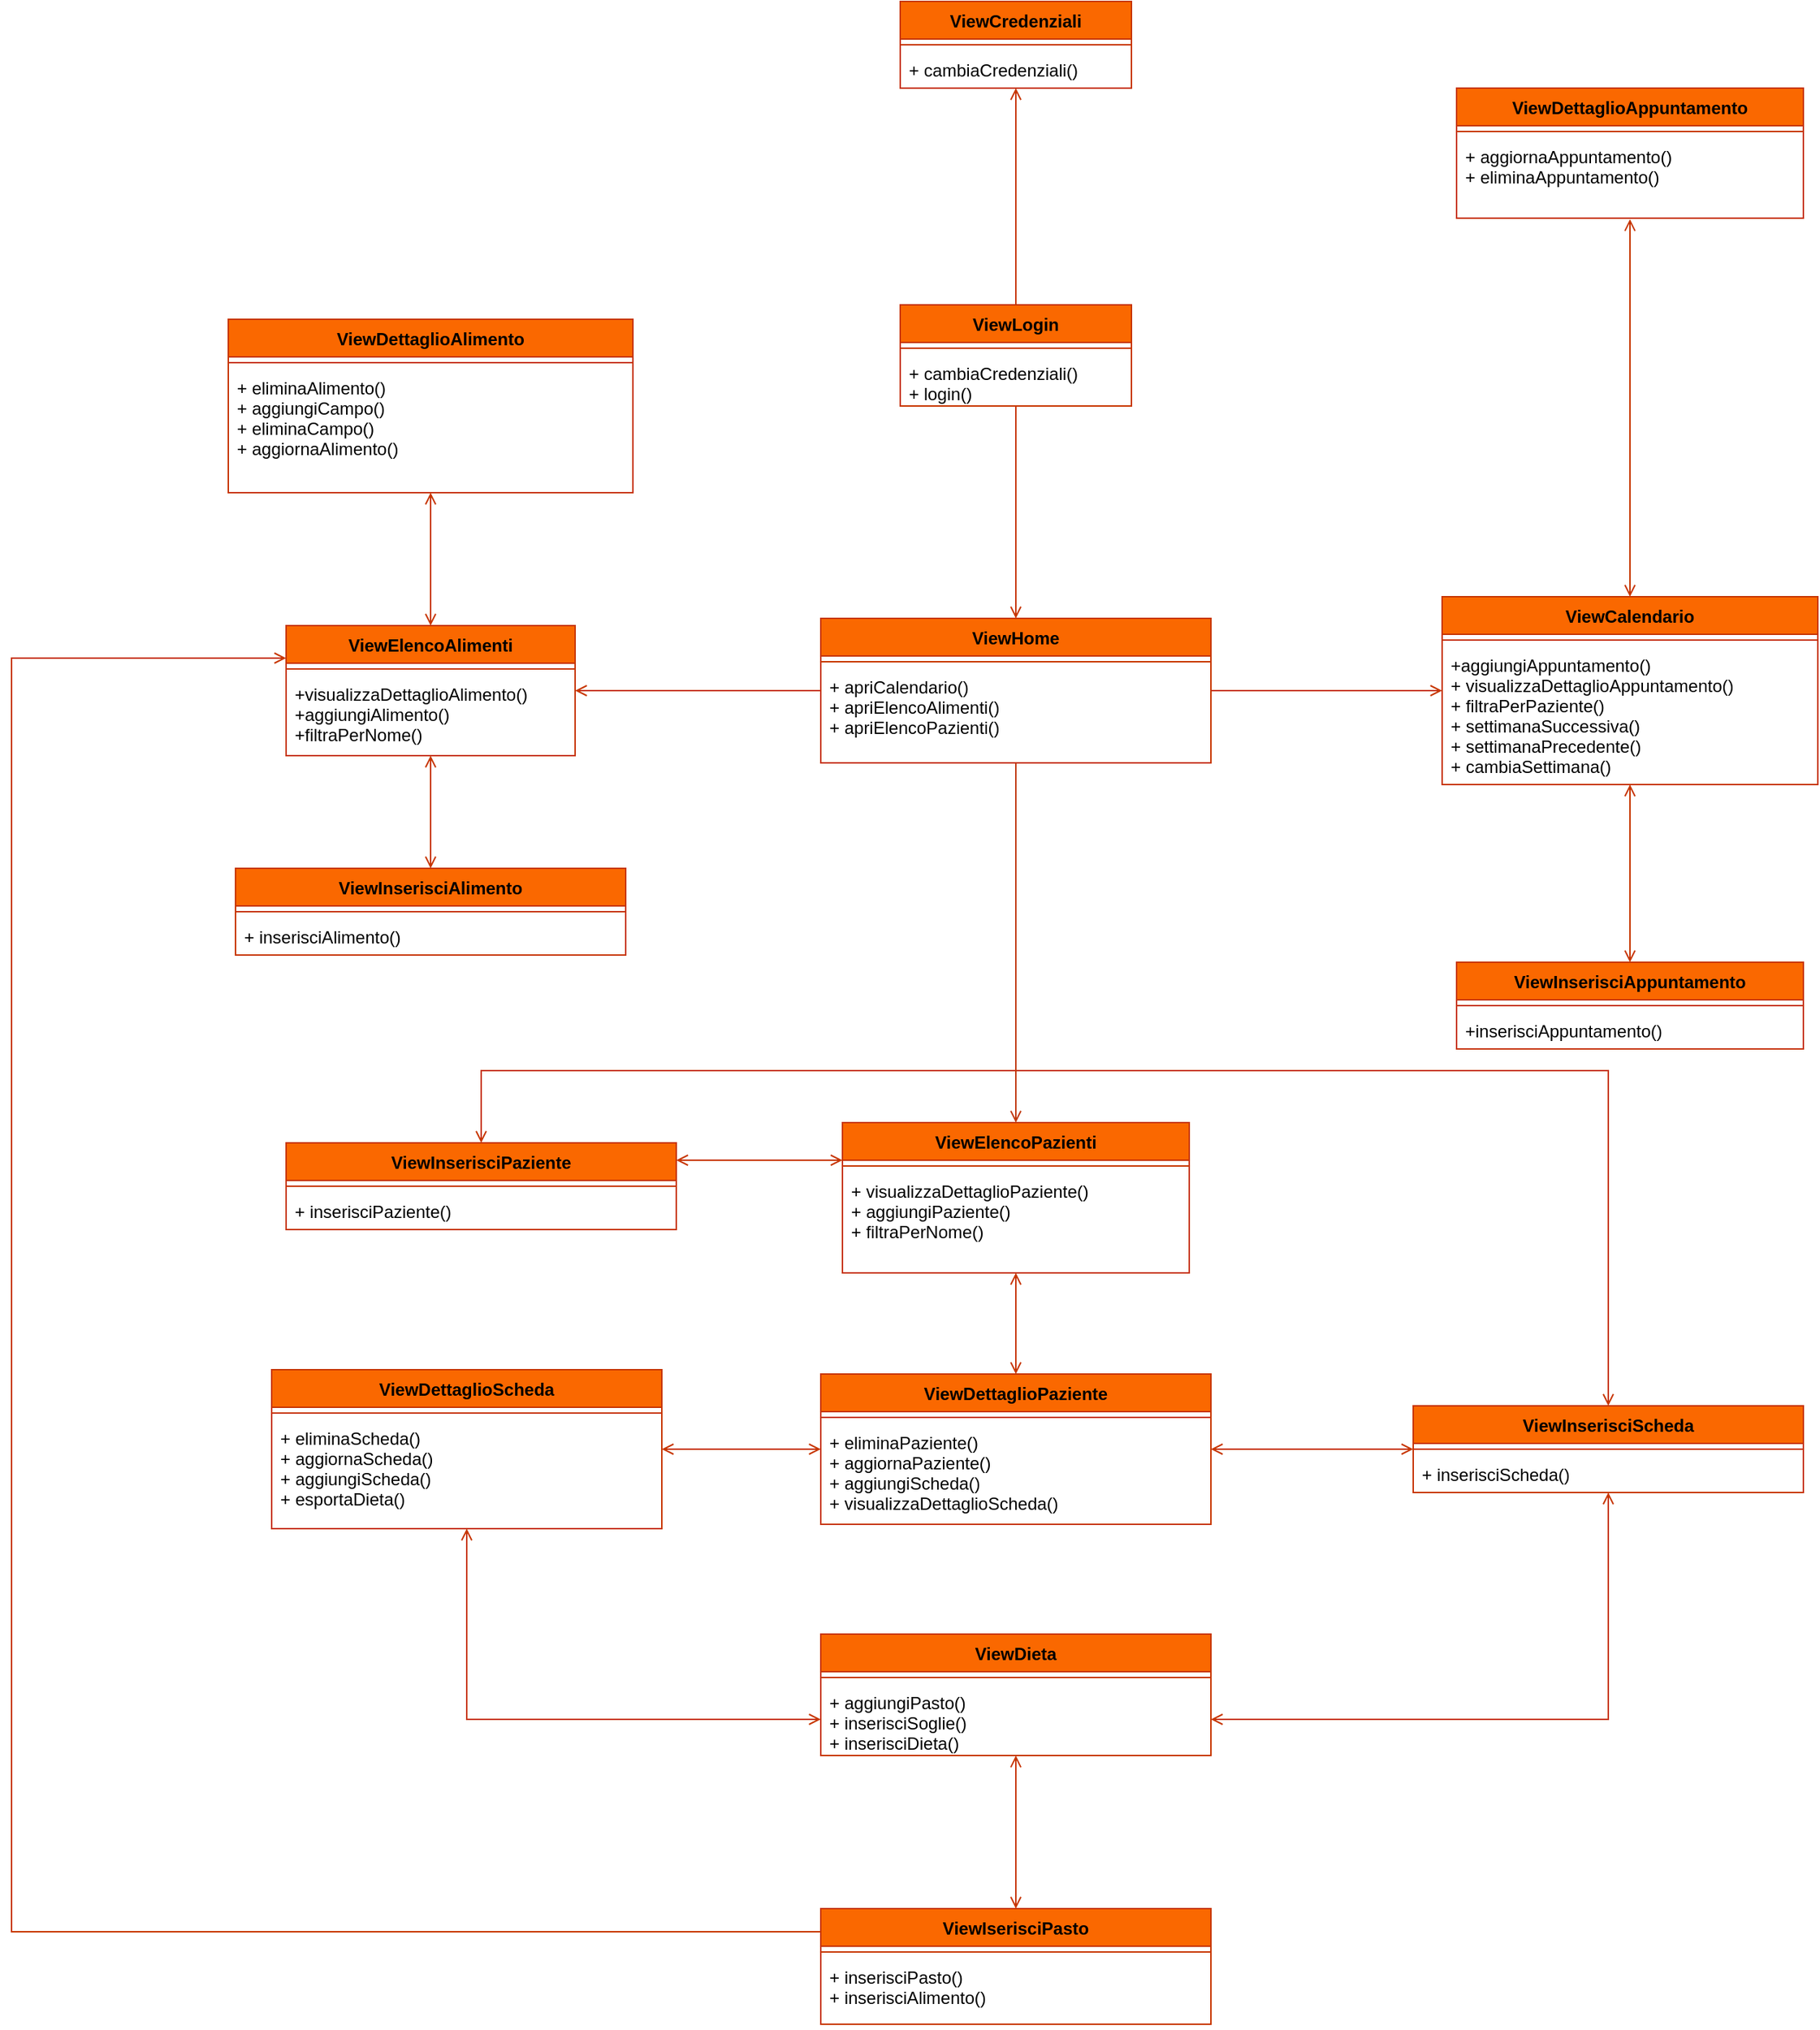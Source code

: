 <mxfile version="18.1.1" type="device"><diagram id="C5RBs43oDa-KdzZeNtuy" name="Page-1"><mxGraphModel dx="1718" dy="1196" grid="1" gridSize="10" guides="1" tooltips="1" connect="1" arrows="1" fold="1" page="1" pageScale="1" pageWidth="827" pageHeight="1169" math="0" shadow="0"><root><mxCell id="WIyWlLk6GJQsqaUBKTNV-0"/><mxCell id="WIyWlLk6GJQsqaUBKTNV-1" parent="WIyWlLk6GJQsqaUBKTNV-0"/><mxCell id="tOcEHyBJtqJElB4d9pZx-64" style="edgeStyle=orthogonalEdgeStyle;rounded=0;orthogonalLoop=1;jettySize=auto;html=1;startArrow=open;startFill=0;endArrow=open;endFill=0;fillColor=#fa6800;strokeColor=#C73500;" edge="1" parent="WIyWlLk6GJQsqaUBKTNV-1" source="tOcEHyBJtqJElB4d9pZx-0" target="tOcEHyBJtqJElB4d9pZx-56"><mxGeometry relative="1" as="geometry"/></mxCell><mxCell id="tOcEHyBJtqJElB4d9pZx-65" style="edgeStyle=orthogonalEdgeStyle;rounded=0;orthogonalLoop=1;jettySize=auto;html=1;startArrow=open;startFill=0;endArrow=open;endFill=0;fillColor=#fa6800;strokeColor=#C73500;" edge="1" parent="WIyWlLk6GJQsqaUBKTNV-1" source="tOcEHyBJtqJElB4d9pZx-0" target="tOcEHyBJtqJElB4d9pZx-12"><mxGeometry relative="1" as="geometry"/></mxCell><mxCell id="tOcEHyBJtqJElB4d9pZx-0" value="ViewElencoAlimenti" style="swimlane;fontStyle=1;align=center;verticalAlign=top;childLayout=stackLayout;horizontal=1;startSize=26;horizontalStack=0;resizeParent=1;resizeParentMax=0;resizeLast=0;collapsible=1;marginBottom=0;fillColor=#fa6800;fontColor=#000000;strokeColor=#C73500;" vertex="1" parent="WIyWlLk6GJQsqaUBKTNV-1"><mxGeometry x="-690" y="322" width="200" height="90" as="geometry"/></mxCell><mxCell id="tOcEHyBJtqJElB4d9pZx-2" value="" style="line;strokeWidth=1;fillColor=#fa6800;align=left;verticalAlign=middle;spacingTop=-1;spacingLeft=3;spacingRight=3;rotatable=0;labelPosition=right;points=[];portConstraint=eastwest;fontColor=#000000;strokeColor=#C73500;" vertex="1" parent="tOcEHyBJtqJElB4d9pZx-0"><mxGeometry y="26" width="200" height="8" as="geometry"/></mxCell><mxCell id="tOcEHyBJtqJElB4d9pZx-3" value="+visualizzaDettaglioAlimento()&#10;+aggiungiAlimento()&#10;+filtraPerNome()" style="text;strokeColor=none;fillColor=none;align=left;verticalAlign=top;spacingLeft=4;spacingRight=4;overflow=hidden;rotatable=0;points=[[0,0.5],[1,0.5]];portConstraint=eastwest;" vertex="1" parent="tOcEHyBJtqJElB4d9pZx-0"><mxGeometry y="34" width="200" height="56" as="geometry"/></mxCell><mxCell id="tOcEHyBJtqJElB4d9pZx-71" style="edgeStyle=orthogonalEdgeStyle;rounded=0;orthogonalLoop=1;jettySize=auto;html=1;entryX=0.5;entryY=0;entryDx=0;entryDy=0;startArrow=none;startFill=0;endArrow=open;endFill=0;fillColor=#fa6800;strokeColor=#C73500;" edge="1" parent="WIyWlLk6GJQsqaUBKTNV-1" source="tOcEHyBJtqJElB4d9pZx-4" target="tOcEHyBJtqJElB4d9pZx-52"><mxGeometry relative="1" as="geometry"/></mxCell><mxCell id="tOcEHyBJtqJElB4d9pZx-72" style="edgeStyle=orthogonalEdgeStyle;rounded=0;orthogonalLoop=1;jettySize=auto;html=1;startArrow=none;startFill=0;endArrow=open;endFill=0;fillColor=#fa6800;strokeColor=#C73500;" edge="1" parent="WIyWlLk6GJQsqaUBKTNV-1" source="tOcEHyBJtqJElB4d9pZx-4" target="tOcEHyBJtqJElB4d9pZx-8"><mxGeometry relative="1" as="geometry"/></mxCell><mxCell id="tOcEHyBJtqJElB4d9pZx-4" value="ViewLogin" style="swimlane;fontStyle=1;align=center;verticalAlign=top;childLayout=stackLayout;horizontal=1;startSize=26;horizontalStack=0;resizeParent=1;resizeParentMax=0;resizeLast=0;collapsible=1;marginBottom=0;fillColor=#fa6800;fontColor=#000000;strokeColor=#C73500;" vertex="1" parent="WIyWlLk6GJQsqaUBKTNV-1"><mxGeometry x="-265" y="100" width="160" height="70" as="geometry"/></mxCell><mxCell id="tOcEHyBJtqJElB4d9pZx-6" value="" style="line;strokeWidth=1;fillColor=#fa6800;align=left;verticalAlign=middle;spacingTop=-1;spacingLeft=3;spacingRight=3;rotatable=0;labelPosition=right;points=[];portConstraint=eastwest;fontColor=#000000;strokeColor=#C73500;" vertex="1" parent="tOcEHyBJtqJElB4d9pZx-4"><mxGeometry y="26" width="160" height="8" as="geometry"/></mxCell><mxCell id="tOcEHyBJtqJElB4d9pZx-7" value="+ cambiaCredenziali()&#10;+ login()" style="text;strokeColor=none;fillColor=none;align=left;verticalAlign=top;spacingLeft=4;spacingRight=4;overflow=hidden;rotatable=0;points=[[0,0.5],[1,0.5]];portConstraint=eastwest;" vertex="1" parent="tOcEHyBJtqJElB4d9pZx-4"><mxGeometry y="34" width="160" height="36" as="geometry"/></mxCell><mxCell id="tOcEHyBJtqJElB4d9pZx-8" value="ViewCredenziali&#10;" style="swimlane;fontStyle=1;align=center;verticalAlign=top;childLayout=stackLayout;horizontal=1;startSize=26;horizontalStack=0;resizeParent=1;resizeParentMax=0;resizeLast=0;collapsible=1;marginBottom=0;fillColor=#fa6800;fontColor=#000000;strokeColor=#C73500;" vertex="1" parent="WIyWlLk6GJQsqaUBKTNV-1"><mxGeometry x="-265" y="-110" width="160" height="60" as="geometry"/></mxCell><mxCell id="tOcEHyBJtqJElB4d9pZx-10" value="" style="line;strokeWidth=1;fillColor=#fa6800;align=left;verticalAlign=middle;spacingTop=-1;spacingLeft=3;spacingRight=3;rotatable=0;labelPosition=right;points=[];portConstraint=eastwest;fontColor=#000000;strokeColor=#C73500;" vertex="1" parent="tOcEHyBJtqJElB4d9pZx-8"><mxGeometry y="26" width="160" height="8" as="geometry"/></mxCell><mxCell id="tOcEHyBJtqJElB4d9pZx-11" value="+ cambiaCredenziali()" style="text;strokeColor=none;fillColor=none;align=left;verticalAlign=top;spacingLeft=4;spacingRight=4;overflow=hidden;rotatable=0;points=[[0,0.5],[1,0.5]];portConstraint=eastwest;" vertex="1" parent="tOcEHyBJtqJElB4d9pZx-8"><mxGeometry y="34" width="160" height="26" as="geometry"/></mxCell><mxCell id="tOcEHyBJtqJElB4d9pZx-12" value="ViewDettaglioAlimento" style="swimlane;fontStyle=1;align=center;verticalAlign=top;childLayout=stackLayout;horizontal=1;startSize=26;horizontalStack=0;resizeParent=1;resizeParentMax=0;resizeLast=0;collapsible=1;marginBottom=0;fillColor=#fa6800;fontColor=#000000;strokeColor=#C73500;" vertex="1" parent="WIyWlLk6GJQsqaUBKTNV-1"><mxGeometry x="-730" y="110" width="280" height="120" as="geometry"/></mxCell><mxCell id="tOcEHyBJtqJElB4d9pZx-14" value="" style="line;strokeWidth=1;fillColor=#fa6800;align=left;verticalAlign=middle;spacingTop=-1;spacingLeft=3;spacingRight=3;rotatable=0;labelPosition=right;points=[];portConstraint=eastwest;fontColor=#000000;strokeColor=#C73500;" vertex="1" parent="tOcEHyBJtqJElB4d9pZx-12"><mxGeometry y="26" width="280" height="8" as="geometry"/></mxCell><mxCell id="tOcEHyBJtqJElB4d9pZx-15" value="+ eliminaAlimento()&#10;+ aggiungiCampo()&#10;+ eliminaCampo()&#10;+ aggiornaAlimento()" style="text;strokeColor=none;fillColor=none;align=left;verticalAlign=top;spacingLeft=4;spacingRight=4;overflow=hidden;rotatable=0;points=[[0,0.5],[1,0.5]];portConstraint=eastwest;" vertex="1" parent="tOcEHyBJtqJElB4d9pZx-12"><mxGeometry y="34" width="280" height="86" as="geometry"/></mxCell><mxCell id="tOcEHyBJtqJElB4d9pZx-61" style="edgeStyle=orthogonalEdgeStyle;rounded=0;orthogonalLoop=1;jettySize=auto;html=1;startArrow=open;startFill=0;endArrow=open;endFill=0;fillColor=#fa6800;strokeColor=#C73500;entryX=0.496;entryY=1.012;entryDx=0;entryDy=0;entryPerimeter=0;" edge="1" parent="WIyWlLk6GJQsqaUBKTNV-1" source="tOcEHyBJtqJElB4d9pZx-16" target="tOcEHyBJtqJElB4d9pZx-27"><mxGeometry relative="1" as="geometry"><mxPoint x="250" y="360" as="sourcePoint"/><mxPoint x="240" y="50" as="targetPoint"/><Array as="points"><mxPoint x="240" y="41"/></Array></mxGeometry></mxCell><mxCell id="tOcEHyBJtqJElB4d9pZx-62" style="edgeStyle=orthogonalEdgeStyle;rounded=0;orthogonalLoop=1;jettySize=auto;html=1;entryX=0.5;entryY=0;entryDx=0;entryDy=0;startArrow=open;startFill=0;endArrow=open;endFill=0;fillColor=#fa6800;strokeColor=#C73500;" edge="1" parent="WIyWlLk6GJQsqaUBKTNV-1" source="tOcEHyBJtqJElB4d9pZx-16" target="tOcEHyBJtqJElB4d9pZx-20"><mxGeometry relative="1" as="geometry"/></mxCell><mxCell id="tOcEHyBJtqJElB4d9pZx-16" value="ViewCalendario" style="swimlane;fontStyle=1;align=center;verticalAlign=top;childLayout=stackLayout;horizontal=1;startSize=26;horizontalStack=0;resizeParent=1;resizeParentMax=0;resizeLast=0;collapsible=1;marginBottom=0;fillColor=#fa6800;fontColor=#000000;strokeColor=#C73500;" vertex="1" parent="WIyWlLk6GJQsqaUBKTNV-1"><mxGeometry x="110" y="302" width="260" height="130" as="geometry"/></mxCell><mxCell id="tOcEHyBJtqJElB4d9pZx-18" value="" style="line;strokeWidth=1;fillColor=#fa6800;align=left;verticalAlign=middle;spacingTop=-1;spacingLeft=3;spacingRight=3;rotatable=0;labelPosition=right;points=[];portConstraint=eastwest;fontColor=#000000;strokeColor=#C73500;" vertex="1" parent="tOcEHyBJtqJElB4d9pZx-16"><mxGeometry y="26" width="260" height="8" as="geometry"/></mxCell><mxCell id="tOcEHyBJtqJElB4d9pZx-19" value="+aggiungiAppuntamento()&#10;+ visualizzaDettaglioAppuntamento()&#10;+ filtraPerPaziente()&#10;+ settimanaSuccessiva()&#10;+ settimanaPrecedente()&#10;+ cambiaSettimana()" style="text;strokeColor=none;fillColor=none;align=left;verticalAlign=top;spacingLeft=4;spacingRight=4;overflow=hidden;rotatable=0;points=[[0,0.5],[1,0.5]];portConstraint=eastwest;" vertex="1" parent="tOcEHyBJtqJElB4d9pZx-16"><mxGeometry y="34" width="260" height="96" as="geometry"/></mxCell><mxCell id="tOcEHyBJtqJElB4d9pZx-20" value="ViewInserisciAppuntamento" style="swimlane;fontStyle=1;align=center;verticalAlign=top;childLayout=stackLayout;horizontal=1;startSize=26;horizontalStack=0;resizeParent=1;resizeParentMax=0;resizeLast=0;collapsible=1;marginBottom=0;fillColor=#fa6800;fontColor=#000000;strokeColor=#C73500;" vertex="1" parent="WIyWlLk6GJQsqaUBKTNV-1"><mxGeometry x="120" y="555" width="240" height="60" as="geometry"/></mxCell><mxCell id="tOcEHyBJtqJElB4d9pZx-22" value="" style="line;strokeWidth=1;fillColor=#fa6800;align=left;verticalAlign=middle;spacingTop=-1;spacingLeft=3;spacingRight=3;rotatable=0;labelPosition=right;points=[];portConstraint=eastwest;fontColor=#000000;strokeColor=#C73500;" vertex="1" parent="tOcEHyBJtqJElB4d9pZx-20"><mxGeometry y="26" width="240" height="8" as="geometry"/></mxCell><mxCell id="tOcEHyBJtqJElB4d9pZx-23" value="+inserisciAppuntamento()" style="text;strokeColor=none;fillColor=none;align=left;verticalAlign=top;spacingLeft=4;spacingRight=4;overflow=hidden;rotatable=0;points=[[0,0.5],[1,0.5]];portConstraint=eastwest;" vertex="1" parent="tOcEHyBJtqJElB4d9pZx-20"><mxGeometry y="34" width="240" height="26" as="geometry"/></mxCell><mxCell id="tOcEHyBJtqJElB4d9pZx-24" value="ViewDettaglioAppuntamento" style="swimlane;fontStyle=1;align=center;verticalAlign=top;childLayout=stackLayout;horizontal=1;startSize=26;horizontalStack=0;resizeParent=1;resizeParentMax=0;resizeLast=0;collapsible=1;marginBottom=0;fillColor=#fa6800;fontColor=#000000;strokeColor=#C73500;swimlaneFillColor=none;" vertex="1" parent="WIyWlLk6GJQsqaUBKTNV-1"><mxGeometry x="120" y="-50" width="240" height="90" as="geometry"/></mxCell><mxCell id="tOcEHyBJtqJElB4d9pZx-26" value="" style="line;strokeWidth=1;fillColor=#fa6800;align=left;verticalAlign=middle;spacingTop=-1;spacingLeft=3;spacingRight=3;rotatable=0;labelPosition=right;points=[];portConstraint=eastwest;fontColor=#000000;strokeColor=#C73500;" vertex="1" parent="tOcEHyBJtqJElB4d9pZx-24"><mxGeometry y="26" width="240" height="8" as="geometry"/></mxCell><mxCell id="tOcEHyBJtqJElB4d9pZx-27" value="+ aggiornaAppuntamento()&#10;+ eliminaAppuntamento()" style="text;strokeColor=none;fillColor=none;align=left;verticalAlign=top;spacingLeft=4;spacingRight=4;overflow=hidden;rotatable=0;points=[[0,0.5],[1,0.5]];portConstraint=eastwest;" vertex="1" parent="tOcEHyBJtqJElB4d9pZx-24"><mxGeometry y="34" width="240" height="56" as="geometry"/></mxCell><mxCell id="tOcEHyBJtqJElB4d9pZx-66" style="edgeStyle=orthogonalEdgeStyle;rounded=0;orthogonalLoop=1;jettySize=auto;html=1;startArrow=open;startFill=0;endArrow=none;endFill=0;fillColor=#fa6800;strokeColor=#C03A10;" edge="1" parent="WIyWlLk6GJQsqaUBKTNV-1" source="tOcEHyBJtqJElB4d9pZx-28" target="tOcEHyBJtqJElB4d9pZx-52"><mxGeometry relative="1" as="geometry"/></mxCell><mxCell id="tOcEHyBJtqJElB4d9pZx-28" value="ViewElencoPazienti" style="swimlane;fontStyle=1;align=center;verticalAlign=top;childLayout=stackLayout;horizontal=1;startSize=26;horizontalStack=0;resizeParent=1;resizeParentMax=0;resizeLast=0;collapsible=1;marginBottom=0;fillColor=#fa6800;fontColor=#000000;strokeColor=#C73500;" vertex="1" parent="WIyWlLk6GJQsqaUBKTNV-1"><mxGeometry x="-305" y="666" width="240" height="104" as="geometry"/></mxCell><mxCell id="tOcEHyBJtqJElB4d9pZx-30" value="" style="line;strokeWidth=1;fillColor=#fa6800;align=left;verticalAlign=middle;spacingTop=-1;spacingLeft=3;spacingRight=3;rotatable=0;labelPosition=right;points=[];portConstraint=eastwest;fontColor=#000000;strokeColor=#C73500;" vertex="1" parent="tOcEHyBJtqJElB4d9pZx-28"><mxGeometry y="26" width="240" height="8" as="geometry"/></mxCell><mxCell id="tOcEHyBJtqJElB4d9pZx-31" value="+ visualizzaDettaglioPaziente()&#10;+ aggiungiPaziente()&#10;+ filtraPerNome()" style="text;strokeColor=none;fillColor=none;align=left;verticalAlign=top;spacingLeft=4;spacingRight=4;overflow=hidden;rotatable=0;points=[[0,0.5],[1,0.5]];portConstraint=eastwest;" vertex="1" parent="tOcEHyBJtqJElB4d9pZx-28"><mxGeometry y="34" width="240" height="70" as="geometry"/></mxCell><mxCell id="tOcEHyBJtqJElB4d9pZx-68" style="edgeStyle=orthogonalEdgeStyle;rounded=0;orthogonalLoop=1;jettySize=auto;html=1;startArrow=open;startFill=0;endArrow=open;endFill=0;fillColor=#fa6800;strokeColor=#C73500;" edge="1" parent="WIyWlLk6GJQsqaUBKTNV-1" source="tOcEHyBJtqJElB4d9pZx-32" target="tOcEHyBJtqJElB4d9pZx-28"><mxGeometry relative="1" as="geometry"/></mxCell><mxCell id="tOcEHyBJtqJElB4d9pZx-32" value="ViewDettaglioPaziente" style="swimlane;fontStyle=1;align=center;verticalAlign=top;childLayout=stackLayout;horizontal=1;startSize=26;horizontalStack=0;resizeParent=1;resizeParentMax=0;resizeLast=0;collapsible=1;marginBottom=0;fillColor=#fa6800;fontColor=#000000;strokeColor=#C73500;" vertex="1" parent="WIyWlLk6GJQsqaUBKTNV-1"><mxGeometry x="-320" y="840" width="270" height="104" as="geometry"/></mxCell><mxCell id="tOcEHyBJtqJElB4d9pZx-34" value="" style="line;strokeWidth=1;fillColor=#fa6800;align=left;verticalAlign=middle;spacingTop=-1;spacingLeft=3;spacingRight=3;rotatable=0;labelPosition=right;points=[];portConstraint=eastwest;fontColor=#000000;strokeColor=#C73500;" vertex="1" parent="tOcEHyBJtqJElB4d9pZx-32"><mxGeometry y="26" width="270" height="8" as="geometry"/></mxCell><mxCell id="tOcEHyBJtqJElB4d9pZx-35" value="+ eliminaPaziente()&#10;+ aggiornaPaziente()&#10;+ aggiungiScheda()&#10;+ visualizzaDettaglioScheda()" style="text;strokeColor=none;fillColor=none;align=left;verticalAlign=top;spacingLeft=4;spacingRight=4;overflow=hidden;rotatable=0;points=[[0,0.5],[1,0.5]];portConstraint=eastwest;" vertex="1" parent="tOcEHyBJtqJElB4d9pZx-32"><mxGeometry y="34" width="270" height="70" as="geometry"/></mxCell><mxCell id="tOcEHyBJtqJElB4d9pZx-67" style="edgeStyle=orthogonalEdgeStyle;rounded=0;orthogonalLoop=1;jettySize=auto;html=1;entryX=0;entryY=0.25;entryDx=0;entryDy=0;startArrow=open;startFill=0;endArrow=open;endFill=0;fillColor=#fa6800;strokeColor=#C73500;" edge="1" parent="WIyWlLk6GJQsqaUBKTNV-1" source="tOcEHyBJtqJElB4d9pZx-36" target="tOcEHyBJtqJElB4d9pZx-28"><mxGeometry relative="1" as="geometry"><mxPoint x="-305" y="709" as="targetPoint"/><Array as="points"><mxPoint x="-380" y="692"/><mxPoint x="-380" y="692"/></Array></mxGeometry></mxCell><mxCell id="tOcEHyBJtqJElB4d9pZx-80" style="edgeStyle=orthogonalEdgeStyle;rounded=0;orthogonalLoop=1;jettySize=auto;html=1;exitX=0.5;exitY=0;exitDx=0;exitDy=0;entryX=0.5;entryY=0;entryDx=0;entryDy=0;startArrow=open;startFill=0;endArrow=open;endFill=0;fillColor=#fa6800;strokeColor=#C73500;" edge="1" parent="WIyWlLk6GJQsqaUBKTNV-1" source="tOcEHyBJtqJElB4d9pZx-36" target="tOcEHyBJtqJElB4d9pZx-44"><mxGeometry relative="1" as="geometry"><Array as="points"><mxPoint x="-555" y="630"/><mxPoint x="225" y="630"/></Array></mxGeometry></mxCell><mxCell id="tOcEHyBJtqJElB4d9pZx-36" value="ViewInserisciPaziente" style="swimlane;fontStyle=1;align=center;verticalAlign=top;childLayout=stackLayout;horizontal=1;startSize=26;horizontalStack=0;resizeParent=1;resizeParentMax=0;resizeLast=0;collapsible=1;marginBottom=0;fillColor=#fa6800;fontColor=#000000;strokeColor=#C73500;" vertex="1" parent="WIyWlLk6GJQsqaUBKTNV-1"><mxGeometry x="-690" y="680" width="270" height="60" as="geometry"/></mxCell><mxCell id="tOcEHyBJtqJElB4d9pZx-38" value="" style="line;strokeWidth=1;fillColor=#fa6800;align=left;verticalAlign=middle;spacingTop=-1;spacingLeft=3;spacingRight=3;rotatable=0;labelPosition=right;points=[];portConstraint=eastwest;fontColor=#000000;strokeColor=#C73500;" vertex="1" parent="tOcEHyBJtqJElB4d9pZx-36"><mxGeometry y="26" width="270" height="8" as="geometry"/></mxCell><mxCell id="tOcEHyBJtqJElB4d9pZx-39" value="+ inserisciPaziente()" style="text;strokeColor=none;fillColor=none;align=left;verticalAlign=top;spacingLeft=4;spacingRight=4;overflow=hidden;rotatable=0;points=[[0,0.5],[1,0.5]];portConstraint=eastwest;" vertex="1" parent="tOcEHyBJtqJElB4d9pZx-36"><mxGeometry y="34" width="270" height="26" as="geometry"/></mxCell><mxCell id="tOcEHyBJtqJElB4d9pZx-69" value="" style="edgeStyle=orthogonalEdgeStyle;rounded=0;orthogonalLoop=1;jettySize=auto;html=1;startArrow=open;startFill=0;endArrow=open;endFill=0;fillColor=#fa6800;strokeColor=#C73500;" edge="1" parent="WIyWlLk6GJQsqaUBKTNV-1" source="tOcEHyBJtqJElB4d9pZx-40" target="tOcEHyBJtqJElB4d9pZx-32"><mxGeometry relative="1" as="geometry"/></mxCell><mxCell id="tOcEHyBJtqJElB4d9pZx-76" style="edgeStyle=orthogonalEdgeStyle;rounded=0;orthogonalLoop=1;jettySize=auto;html=1;startArrow=open;startFill=0;endArrow=open;endFill=0;fillColor=#fa6800;strokeColor=#C73500;" edge="1" parent="WIyWlLk6GJQsqaUBKTNV-1" source="tOcEHyBJtqJElB4d9pZx-40" target="tOcEHyBJtqJElB4d9pZx-51"><mxGeometry relative="1" as="geometry"><mxPoint x="-540" y="1060.0" as="targetPoint"/></mxGeometry></mxCell><mxCell id="tOcEHyBJtqJElB4d9pZx-40" value="ViewDettaglioScheda" style="swimlane;fontStyle=1;align=center;verticalAlign=top;childLayout=stackLayout;horizontal=1;startSize=26;horizontalStack=0;resizeParent=1;resizeParentMax=0;resizeLast=0;collapsible=1;marginBottom=0;fillColor=#fa6800;fontColor=#000000;strokeColor=#C73500;" vertex="1" parent="WIyWlLk6GJQsqaUBKTNV-1"><mxGeometry x="-700" y="837" width="270" height="110" as="geometry"/></mxCell><mxCell id="tOcEHyBJtqJElB4d9pZx-42" value="" style="line;strokeWidth=1;fillColor=#fa6800;align=left;verticalAlign=middle;spacingTop=-1;spacingLeft=3;spacingRight=3;rotatable=0;labelPosition=right;points=[];portConstraint=eastwest;fontColor=#000000;strokeColor=#C73500;" vertex="1" parent="tOcEHyBJtqJElB4d9pZx-40"><mxGeometry y="26" width="270" height="8" as="geometry"/></mxCell><mxCell id="tOcEHyBJtqJElB4d9pZx-43" value="+ eliminaScheda()&#10;+ aggiornaScheda()&#10;+ aggiungiScheda()&#10;+ esportaDieta()" style="text;strokeColor=none;fillColor=none;align=left;verticalAlign=top;spacingLeft=4;spacingRight=4;overflow=hidden;rotatable=0;points=[[0,0.5],[1,0.5]];portConstraint=eastwest;" vertex="1" parent="tOcEHyBJtqJElB4d9pZx-40"><mxGeometry y="34" width="270" height="76" as="geometry"/></mxCell><mxCell id="tOcEHyBJtqJElB4d9pZx-77" style="edgeStyle=orthogonalEdgeStyle;rounded=0;orthogonalLoop=1;jettySize=auto;html=1;startArrow=open;startFill=0;endArrow=open;endFill=0;fillColor=#fa6800;strokeColor=#C73500;" edge="1" parent="WIyWlLk6GJQsqaUBKTNV-1" source="tOcEHyBJtqJElB4d9pZx-44" target="tOcEHyBJtqJElB4d9pZx-51"><mxGeometry relative="1" as="geometry"/></mxCell><mxCell id="tOcEHyBJtqJElB4d9pZx-44" value="ViewInserisciScheda" style="swimlane;fontStyle=1;align=center;verticalAlign=top;childLayout=stackLayout;horizontal=1;startSize=26;horizontalStack=0;resizeParent=1;resizeParentMax=0;resizeLast=0;collapsible=1;marginBottom=0;fillColor=#fa6800;fontColor=#000000;strokeColor=#C73500;" vertex="1" parent="WIyWlLk6GJQsqaUBKTNV-1"><mxGeometry x="90" y="862" width="270" height="60" as="geometry"/></mxCell><mxCell id="tOcEHyBJtqJElB4d9pZx-46" value="" style="line;strokeWidth=1;fillColor=#fa6800;align=left;verticalAlign=middle;spacingTop=-1;spacingLeft=3;spacingRight=3;rotatable=0;labelPosition=right;points=[];portConstraint=eastwest;fontColor=#000000;strokeColor=#C73500;" vertex="1" parent="tOcEHyBJtqJElB4d9pZx-44"><mxGeometry y="26" width="270" height="8" as="geometry"/></mxCell><mxCell id="tOcEHyBJtqJElB4d9pZx-47" value="+ inserisciScheda()" style="text;strokeColor=none;fillColor=none;align=left;verticalAlign=top;spacingLeft=4;spacingRight=4;overflow=hidden;rotatable=0;points=[[0,0.5],[1,0.5]];portConstraint=eastwest;" vertex="1" parent="tOcEHyBJtqJElB4d9pZx-44"><mxGeometry y="34" width="270" height="26" as="geometry"/></mxCell><mxCell id="tOcEHyBJtqJElB4d9pZx-78" style="edgeStyle=orthogonalEdgeStyle;rounded=0;orthogonalLoop=1;jettySize=auto;html=1;entryX=0;entryY=0.25;entryDx=0;entryDy=0;startArrow=none;startFill=0;endArrow=open;endFill=0;exitX=0;exitY=0.5;exitDx=0;exitDy=0;fillColor=#fa6800;strokeColor=#C73500;" edge="1" parent="WIyWlLk6GJQsqaUBKTNV-1" source="tOcEHyBJtqJElB4d9pZx-83" target="tOcEHyBJtqJElB4d9pZx-0"><mxGeometry relative="1" as="geometry"><Array as="points"><mxPoint x="-880" y="1226"/><mxPoint x="-880" y="345"/></Array></mxGeometry></mxCell><mxCell id="tOcEHyBJtqJElB4d9pZx-48" value="ViewDieta" style="swimlane;fontStyle=1;align=center;verticalAlign=top;childLayout=stackLayout;horizontal=1;startSize=26;horizontalStack=0;resizeParent=1;resizeParentMax=0;resizeLast=0;collapsible=1;marginBottom=0;fillColor=#fa6800;fontColor=#000000;strokeColor=#C73500;" vertex="1" parent="WIyWlLk6GJQsqaUBKTNV-1"><mxGeometry x="-320" y="1020" width="270" height="84" as="geometry"/></mxCell><mxCell id="tOcEHyBJtqJElB4d9pZx-50" value="" style="line;strokeWidth=1;fillColor=#fa6800;align=left;verticalAlign=middle;spacingTop=-1;spacingLeft=3;spacingRight=3;rotatable=0;labelPosition=right;points=[];portConstraint=eastwest;fontColor=#000000;strokeColor=#C73500;" vertex="1" parent="tOcEHyBJtqJElB4d9pZx-48"><mxGeometry y="26" width="270" height="8" as="geometry"/></mxCell><mxCell id="tOcEHyBJtqJElB4d9pZx-51" value="+ aggiungiPasto()&#10;+ inserisciSoglie()&#10;+ inserisciDieta()" style="text;strokeColor=none;fillColor=none;align=left;verticalAlign=top;spacingLeft=4;spacingRight=4;overflow=hidden;rotatable=0;points=[[0,0.5],[1,0.5]];portConstraint=eastwest;" vertex="1" parent="tOcEHyBJtqJElB4d9pZx-48"><mxGeometry y="34" width="270" height="50" as="geometry"/></mxCell><mxCell id="tOcEHyBJtqJElB4d9pZx-60" style="edgeStyle=orthogonalEdgeStyle;rounded=0;orthogonalLoop=1;jettySize=auto;html=1;endArrow=open;endFill=0;fillColor=#fa6800;strokeColor=#C73500;" edge="1" parent="WIyWlLk6GJQsqaUBKTNV-1" source="tOcEHyBJtqJElB4d9pZx-52" target="tOcEHyBJtqJElB4d9pZx-16"><mxGeometry relative="1" as="geometry"/></mxCell><mxCell id="tOcEHyBJtqJElB4d9pZx-63" style="edgeStyle=orthogonalEdgeStyle;rounded=0;orthogonalLoop=1;jettySize=auto;html=1;startArrow=none;startFill=0;endArrow=open;endFill=0;fillColor=#fa6800;strokeColor=#C73500;" edge="1" parent="WIyWlLk6GJQsqaUBKTNV-1" source="tOcEHyBJtqJElB4d9pZx-52" target="tOcEHyBJtqJElB4d9pZx-0"><mxGeometry relative="1" as="geometry"/></mxCell><mxCell id="tOcEHyBJtqJElB4d9pZx-52" value="ViewHome" style="swimlane;fontStyle=1;align=center;verticalAlign=top;childLayout=stackLayout;horizontal=1;startSize=26;horizontalStack=0;resizeParent=1;resizeParentMax=0;resizeLast=0;collapsible=1;marginBottom=0;fillColor=#fa6800;fontColor=#000000;strokeColor=#C73500;" vertex="1" parent="WIyWlLk6GJQsqaUBKTNV-1"><mxGeometry x="-320" y="317" width="270" height="100" as="geometry"/></mxCell><mxCell id="tOcEHyBJtqJElB4d9pZx-54" value="" style="line;strokeWidth=1;fillColor=#fa6800;align=left;verticalAlign=middle;spacingTop=-1;spacingLeft=3;spacingRight=3;rotatable=0;labelPosition=right;points=[];portConstraint=eastwest;fontColor=#000000;strokeColor=#C73500;" vertex="1" parent="tOcEHyBJtqJElB4d9pZx-52"><mxGeometry y="26" width="270" height="8" as="geometry"/></mxCell><mxCell id="tOcEHyBJtqJElB4d9pZx-55" value="+ apriCalendario()&#10;+ apriElencoAlimenti()&#10;+ apriElencoPazienti()" style="text;strokeColor=none;fillColor=none;align=left;verticalAlign=top;spacingLeft=4;spacingRight=4;overflow=hidden;rotatable=0;points=[[0,0.5],[1,0.5]];portConstraint=eastwest;" vertex="1" parent="tOcEHyBJtqJElB4d9pZx-52"><mxGeometry y="34" width="270" height="66" as="geometry"/></mxCell><mxCell id="tOcEHyBJtqJElB4d9pZx-56" value="ViewInserisciAlimento" style="swimlane;fontStyle=1;align=center;verticalAlign=top;childLayout=stackLayout;horizontal=1;startSize=26;horizontalStack=0;resizeParent=1;resizeParentMax=0;resizeLast=0;collapsible=1;marginBottom=0;fillColor=#fa6800;fontColor=#000000;strokeColor=#C73500;" vertex="1" parent="WIyWlLk6GJQsqaUBKTNV-1"><mxGeometry x="-725" y="490" width="270" height="60" as="geometry"/></mxCell><mxCell id="tOcEHyBJtqJElB4d9pZx-58" value="" style="line;strokeWidth=1;fillColor=#fa6800;align=left;verticalAlign=middle;spacingTop=-1;spacingLeft=3;spacingRight=3;rotatable=0;labelPosition=right;points=[];portConstraint=eastwest;fontColor=#000000;strokeColor=#C73500;" vertex="1" parent="tOcEHyBJtqJElB4d9pZx-56"><mxGeometry y="26" width="270" height="8" as="geometry"/></mxCell><mxCell id="tOcEHyBJtqJElB4d9pZx-59" value="+ inserisciAlimento()" style="text;strokeColor=none;fillColor=none;align=left;verticalAlign=top;spacingLeft=4;spacingRight=4;overflow=hidden;rotatable=0;points=[[0,0.5],[1,0.5]];portConstraint=eastwest;" vertex="1" parent="tOcEHyBJtqJElB4d9pZx-56"><mxGeometry y="34" width="270" height="26" as="geometry"/></mxCell><mxCell id="tOcEHyBJtqJElB4d9pZx-70" style="edgeStyle=orthogonalEdgeStyle;rounded=0;orthogonalLoop=1;jettySize=auto;html=1;startArrow=open;startFill=0;endArrow=open;endFill=0;fillColor=#fa6800;strokeColor=#C73500;" edge="1" parent="WIyWlLk6GJQsqaUBKTNV-1" source="tOcEHyBJtqJElB4d9pZx-44" target="tOcEHyBJtqJElB4d9pZx-32"><mxGeometry relative="1" as="geometry"/></mxCell><mxCell id="tOcEHyBJtqJElB4d9pZx-86" style="edgeStyle=orthogonalEdgeStyle;rounded=0;orthogonalLoop=1;jettySize=auto;html=1;exitX=0.5;exitY=0;exitDx=0;exitDy=0;startArrow=open;startFill=0;endArrow=open;endFill=0;entryX=0.5;entryY=1.001;entryDx=0;entryDy=0;entryPerimeter=0;fillColor=#fa6800;strokeColor=#C73500;" edge="1" parent="WIyWlLk6GJQsqaUBKTNV-1" source="tOcEHyBJtqJElB4d9pZx-81" target="tOcEHyBJtqJElB4d9pZx-51"><mxGeometry relative="1" as="geometry"><mxPoint x="-185" y="1110" as="targetPoint"/></mxGeometry></mxCell><mxCell id="tOcEHyBJtqJElB4d9pZx-81" value="ViewIserisciPasto" style="swimlane;fontStyle=1;align=center;verticalAlign=top;childLayout=stackLayout;horizontal=1;startSize=26;horizontalStack=0;resizeParent=1;resizeParentMax=0;resizeLast=0;collapsible=1;marginBottom=0;fillColor=#fa6800;fontColor=#000000;strokeColor=#C73500;" vertex="1" parent="WIyWlLk6GJQsqaUBKTNV-1"><mxGeometry x="-320" y="1210" width="270" height="80" as="geometry"/></mxCell><mxCell id="tOcEHyBJtqJElB4d9pZx-82" value="" style="line;strokeWidth=1;fillColor=#fa6800;align=left;verticalAlign=middle;spacingTop=-1;spacingLeft=3;spacingRight=3;rotatable=0;labelPosition=right;points=[];portConstraint=eastwest;fontColor=#000000;strokeColor=#C73500;" vertex="1" parent="tOcEHyBJtqJElB4d9pZx-81"><mxGeometry y="26" width="270" height="8" as="geometry"/></mxCell><mxCell id="tOcEHyBJtqJElB4d9pZx-83" value="+ inserisciPasto()&#10;+ inserisciAlimento()" style="text;strokeColor=none;fillColor=none;align=left;verticalAlign=top;spacingLeft=4;spacingRight=4;overflow=hidden;rotatable=0;points=[[0,0.5],[1,0.5]];portConstraint=eastwest;" vertex="1" parent="tOcEHyBJtqJElB4d9pZx-81"><mxGeometry y="34" width="270" height="46" as="geometry"/></mxCell></root></mxGraphModel></diagram></mxfile>